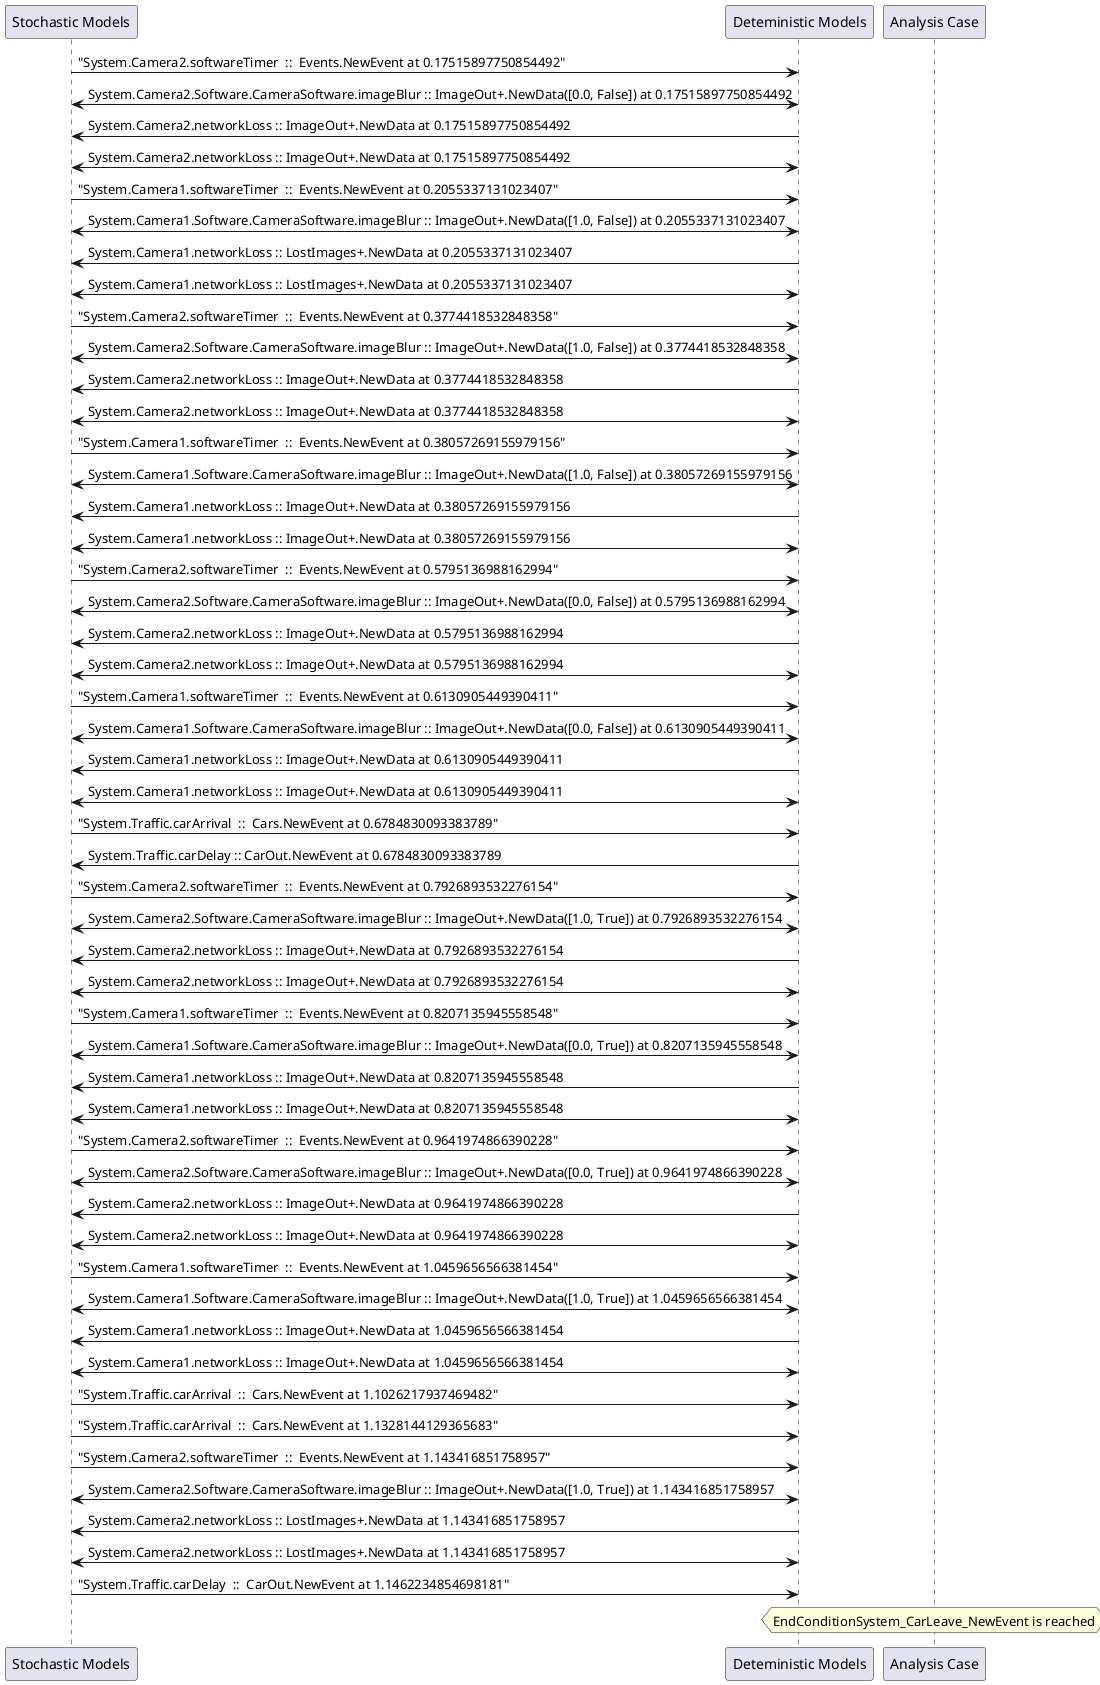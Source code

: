 
	@startuml
	participant "Stochastic Models" as stochmodel
	participant "Deteministic Models" as detmodel
	participant "Analysis Case" as analysis
	{27174_stop} stochmodel -> detmodel : "System.Camera2.softwareTimer  ::  Events.NewEvent at 0.17515897750854492"
detmodel <-> stochmodel : System.Camera2.Software.CameraSoftware.imageBlur :: ImageOut+.NewData([0.0, False]) at 0.17515897750854492
detmodel -> stochmodel : System.Camera2.networkLoss :: ImageOut+.NewData at 0.17515897750854492
detmodel <-> stochmodel : System.Camera2.networkLoss :: ImageOut+.NewData at 0.17515897750854492
{27158_stop} stochmodel -> detmodel : "System.Camera1.softwareTimer  ::  Events.NewEvent at 0.2055337131023407"
detmodel <-> stochmodel : System.Camera1.Software.CameraSoftware.imageBlur :: ImageOut+.NewData([1.0, False]) at 0.2055337131023407
detmodel -> stochmodel : System.Camera1.networkLoss :: LostImages+.NewData at 0.2055337131023407
detmodel <-> stochmodel : System.Camera1.networkLoss :: LostImages+.NewData at 0.2055337131023407
{27175_stop} stochmodel -> detmodel : "System.Camera2.softwareTimer  ::  Events.NewEvent at 0.3774418532848358"
detmodel <-> stochmodel : System.Camera2.Software.CameraSoftware.imageBlur :: ImageOut+.NewData([1.0, False]) at 0.3774418532848358
detmodel -> stochmodel : System.Camera2.networkLoss :: ImageOut+.NewData at 0.3774418532848358
detmodel <-> stochmodel : System.Camera2.networkLoss :: ImageOut+.NewData at 0.3774418532848358
{27159_stop} stochmodel -> detmodel : "System.Camera1.softwareTimer  ::  Events.NewEvent at 0.38057269155979156"
detmodel <-> stochmodel : System.Camera1.Software.CameraSoftware.imageBlur :: ImageOut+.NewData([1.0, False]) at 0.38057269155979156
detmodel -> stochmodel : System.Camera1.networkLoss :: ImageOut+.NewData at 0.38057269155979156
detmodel <-> stochmodel : System.Camera1.networkLoss :: ImageOut+.NewData at 0.38057269155979156
{27176_stop} stochmodel -> detmodel : "System.Camera2.softwareTimer  ::  Events.NewEvent at 0.5795136988162994"
detmodel <-> stochmodel : System.Camera2.Software.CameraSoftware.imageBlur :: ImageOut+.NewData([0.0, False]) at 0.5795136988162994
detmodel -> stochmodel : System.Camera2.networkLoss :: ImageOut+.NewData at 0.5795136988162994
detmodel <-> stochmodel : System.Camera2.networkLoss :: ImageOut+.NewData at 0.5795136988162994
{27160_stop} stochmodel -> detmodel : "System.Camera1.softwareTimer  ::  Events.NewEvent at 0.6130905449390411"
detmodel <-> stochmodel : System.Camera1.Software.CameraSoftware.imageBlur :: ImageOut+.NewData([0.0, False]) at 0.6130905449390411
detmodel -> stochmodel : System.Camera1.networkLoss :: ImageOut+.NewData at 0.6130905449390411
detmodel <-> stochmodel : System.Camera1.networkLoss :: ImageOut+.NewData at 0.6130905449390411
{27190_stop} stochmodel -> detmodel : "System.Traffic.carArrival  ::  Cars.NewEvent at 0.6784830093383789"
{27199_start} detmodel -> stochmodel : System.Traffic.carDelay :: CarOut.NewEvent at 0.6784830093383789
{27177_stop} stochmodel -> detmodel : "System.Camera2.softwareTimer  ::  Events.NewEvent at 0.7926893532276154"
detmodel <-> stochmodel : System.Camera2.Software.CameraSoftware.imageBlur :: ImageOut+.NewData([1.0, True]) at 0.7926893532276154
detmodel -> stochmodel : System.Camera2.networkLoss :: ImageOut+.NewData at 0.7926893532276154
detmodel <-> stochmodel : System.Camera2.networkLoss :: ImageOut+.NewData at 0.7926893532276154
{27161_stop} stochmodel -> detmodel : "System.Camera1.softwareTimer  ::  Events.NewEvent at 0.8207135945558548"
detmodel <-> stochmodel : System.Camera1.Software.CameraSoftware.imageBlur :: ImageOut+.NewData([0.0, True]) at 0.8207135945558548
detmodel -> stochmodel : System.Camera1.networkLoss :: ImageOut+.NewData at 0.8207135945558548
detmodel <-> stochmodel : System.Camera1.networkLoss :: ImageOut+.NewData at 0.8207135945558548
{27178_stop} stochmodel -> detmodel : "System.Camera2.softwareTimer  ::  Events.NewEvent at 0.9641974866390228"
detmodel <-> stochmodel : System.Camera2.Software.CameraSoftware.imageBlur :: ImageOut+.NewData([0.0, True]) at 0.9641974866390228
detmodel -> stochmodel : System.Camera2.networkLoss :: ImageOut+.NewData at 0.9641974866390228
detmodel <-> stochmodel : System.Camera2.networkLoss :: ImageOut+.NewData at 0.9641974866390228
{27162_stop} stochmodel -> detmodel : "System.Camera1.softwareTimer  ::  Events.NewEvent at 1.0459656566381454"
detmodel <-> stochmodel : System.Camera1.Software.CameraSoftware.imageBlur :: ImageOut+.NewData([1.0, True]) at 1.0459656566381454
detmodel -> stochmodel : System.Camera1.networkLoss :: ImageOut+.NewData at 1.0459656566381454
detmodel <-> stochmodel : System.Camera1.networkLoss :: ImageOut+.NewData at 1.0459656566381454
{27191_stop} stochmodel -> detmodel : "System.Traffic.carArrival  ::  Cars.NewEvent at 1.1026217937469482"
{27192_stop} stochmodel -> detmodel : "System.Traffic.carArrival  ::  Cars.NewEvent at 1.1328144129365683"
{27179_stop} stochmodel -> detmodel : "System.Camera2.softwareTimer  ::  Events.NewEvent at 1.143416851758957"
detmodel <-> stochmodel : System.Camera2.Software.CameraSoftware.imageBlur :: ImageOut+.NewData([1.0, True]) at 1.143416851758957
detmodel -> stochmodel : System.Camera2.networkLoss :: LostImages+.NewData at 1.143416851758957
detmodel <-> stochmodel : System.Camera2.networkLoss :: LostImages+.NewData at 1.143416851758957
{27199_stop} stochmodel -> detmodel : "System.Traffic.carDelay  ::  CarOut.NewEvent at 1.1462234854698181"
{27199_start} <-> {27199_stop} : delay
hnote over analysis 
EndConditionSystem_CarLeave_NewEvent is reached
endnote
@enduml